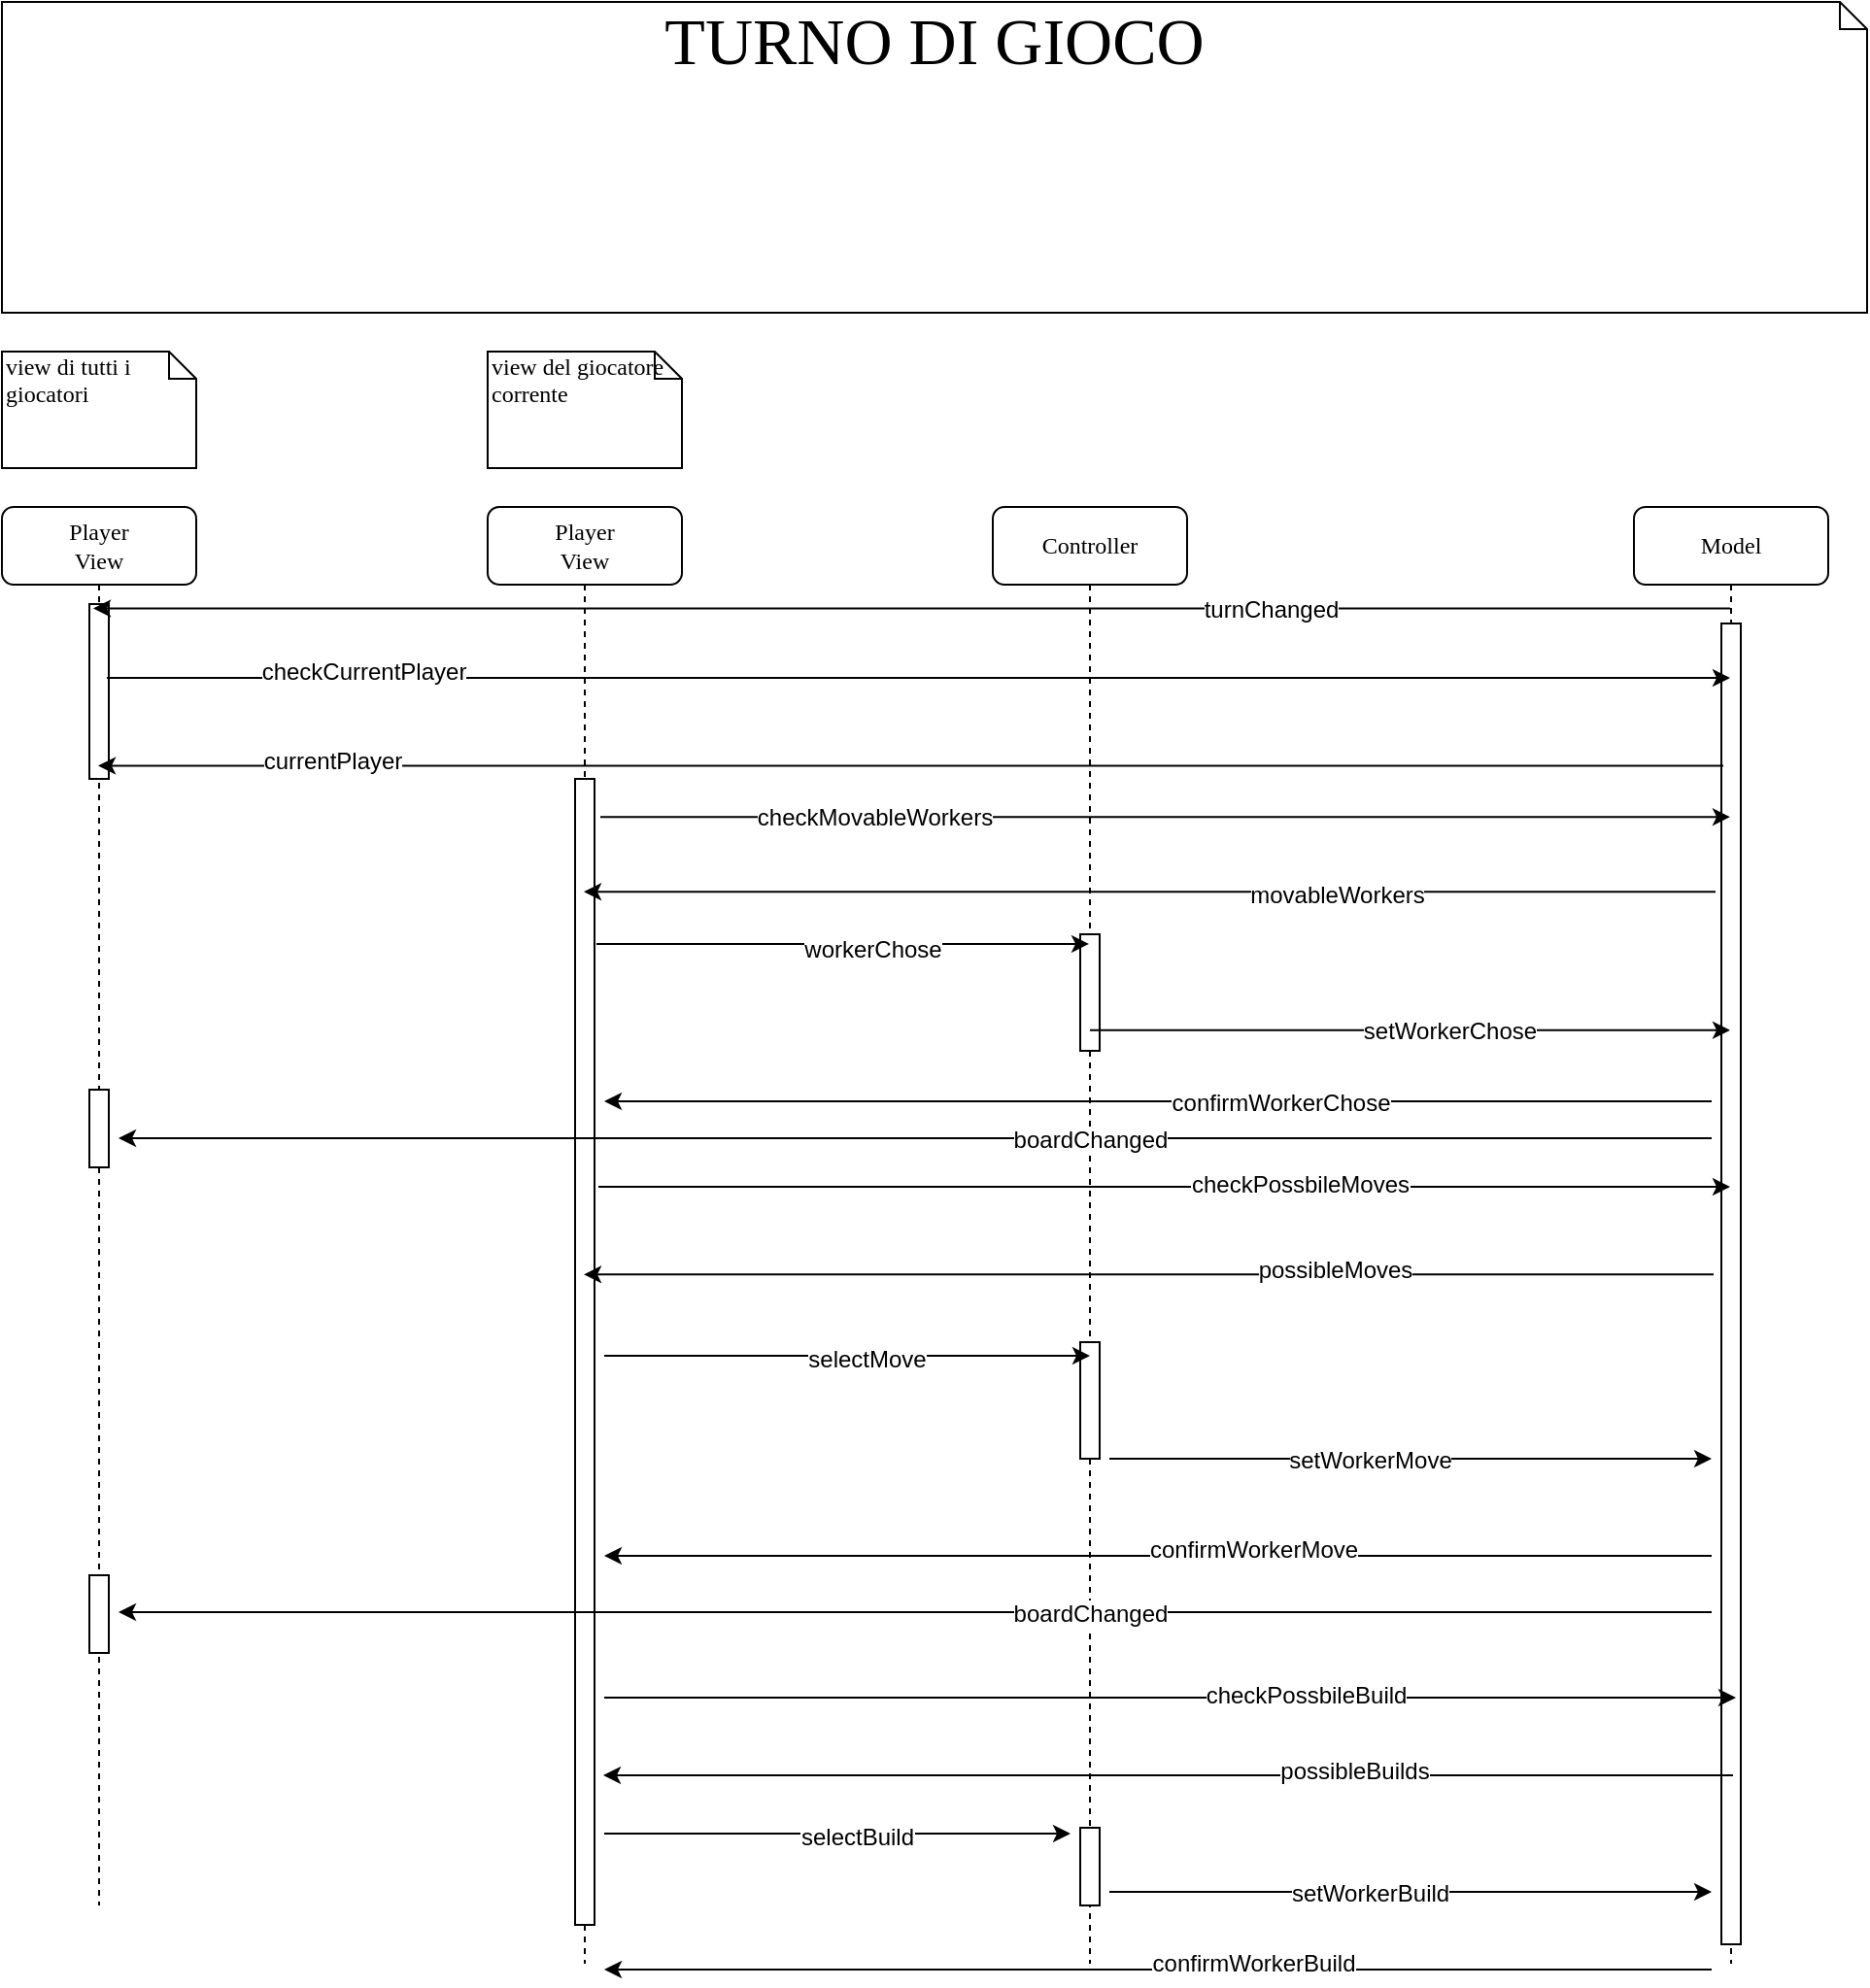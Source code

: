 <mxfile version="12.9.6" type="device"><diagram name="Page-1" id="13e1069c-82ec-6db2-03f1-153e76fe0fe0"><mxGraphModel dx="1422" dy="1641" grid="1" gridSize="10" guides="1" tooltips="1" connect="1" arrows="1" fold="1" page="1" pageScale="1" pageWidth="1100" pageHeight="850" background="#ffffff" math="0" shadow="0"><root><mxCell id="0"/><mxCell id="1" parent="0"/><mxCell id="7baba1c4bc27f4b0-2" value="Controller" style="shape=umlLifeline;perimeter=lifelinePerimeter;whiteSpace=wrap;html=1;container=1;collapsible=0;recursiveResize=0;outlineConnect=0;rounded=1;shadow=0;comic=0;labelBackgroundColor=none;strokeWidth=1;fontFamily=Verdana;fontSize=12;align=center;allowArrows=0;connectable=0;" parent="1" vertex="1"><mxGeometry x="550" y="70" width="100" height="750" as="geometry"/></mxCell><mxCell id="7baba1c4bc27f4b0-10" value="" style="html=1;points=[];perimeter=orthogonalPerimeter;rounded=0;shadow=0;comic=0;labelBackgroundColor=none;strokeWidth=1;fontFamily=Verdana;fontSize=12;align=center;connectable=0;" parent="7baba1c4bc27f4b0-2" vertex="1"><mxGeometry x="45" y="220" width="10" height="60" as="geometry"/></mxCell><mxCell id="tOMZ6gB8RtuER8Z842BW-47" value="" style="html=1;points=[];perimeter=orthogonalPerimeter;rounded=0;shadow=0;comic=0;labelBackgroundColor=none;strokeWidth=1;fontFamily=Verdana;fontSize=12;align=center;connectable=0;" vertex="1" parent="7baba1c4bc27f4b0-2"><mxGeometry x="45" y="430" width="10" height="60" as="geometry"/></mxCell><mxCell id="tOMZ6gB8RtuER8Z842BW-48" value="" style="html=1;points=[];perimeter=orthogonalPerimeter;rounded=0;shadow=0;comic=0;labelBackgroundColor=none;strokeWidth=1;fontFamily=Verdana;fontSize=12;align=center;connectable=0;" vertex="1" parent="7baba1c4bc27f4b0-2"><mxGeometry x="45" y="680" width="10" height="40" as="geometry"/></mxCell><mxCell id="7baba1c4bc27f4b0-3" value="&lt;div&gt;Model&lt;/div&gt;" style="shape=umlLifeline;perimeter=lifelinePerimeter;whiteSpace=wrap;html=1;container=1;collapsible=0;recursiveResize=0;outlineConnect=0;rounded=1;shadow=0;comic=0;labelBackgroundColor=none;strokeWidth=1;fontFamily=Verdana;fontSize=12;align=center;connectable=0;allowArrows=0;" parent="1" vertex="1"><mxGeometry x="880" y="70" width="100" height="750" as="geometry"/></mxCell><mxCell id="7baba1c4bc27f4b0-13" value="" style="html=1;points=[];perimeter=orthogonalPerimeter;rounded=0;shadow=0;comic=0;labelBackgroundColor=none;strokeWidth=1;fontFamily=Verdana;fontSize=12;align=center;connectable=0;allowArrows=0;" parent="7baba1c4bc27f4b0-3" vertex="1"><mxGeometry x="45" y="60" width="10" height="680" as="geometry"/></mxCell><mxCell id="7baba1c4bc27f4b0-8" value="Player&lt;div&gt;View&lt;/div&gt;" style="shape=umlLifeline;perimeter=lifelinePerimeter;whiteSpace=wrap;html=1;container=1;collapsible=0;recursiveResize=0;outlineConnect=0;rounded=1;shadow=0;comic=0;labelBackgroundColor=none;strokeWidth=1;fontFamily=Verdana;fontSize=12;align=center;connectable=0;allowArrows=0;" parent="1" vertex="1"><mxGeometry x="290" y="70" width="100" height="750" as="geometry"/></mxCell><mxCell id="7baba1c4bc27f4b0-9" value="" style="html=1;points=[];perimeter=orthogonalPerimeter;rounded=0;shadow=0;comic=0;labelBackgroundColor=none;strokeWidth=1;fontFamily=Verdana;fontSize=12;align=center;connectable=0;allowArrows=0;" parent="7baba1c4bc27f4b0-8" vertex="1"><mxGeometry x="45" y="140" width="10" height="590" as="geometry"/></mxCell><mxCell id="7baba1c4bc27f4b0-40" value="view del giocatore corrente" style="shape=note;whiteSpace=wrap;html=1;size=14;verticalAlign=top;align=left;spacingTop=-6;rounded=0;shadow=0;comic=0;labelBackgroundColor=none;strokeWidth=1;fontFamily=Verdana;fontSize=12" parent="1" vertex="1"><mxGeometry x="290" y="-10" width="100" height="60" as="geometry"/></mxCell><mxCell id="tOMZ6gB8RtuER8Z842BW-2" value="Player&lt;div&gt;View&lt;/div&gt;" style="shape=umlLifeline;perimeter=lifelinePerimeter;whiteSpace=wrap;html=1;container=1;collapsible=0;recursiveResize=0;outlineConnect=0;rounded=1;shadow=0;comic=0;labelBackgroundColor=none;strokeWidth=1;fontFamily=Verdana;fontSize=12;align=center;connectable=0;allowArrows=0;" vertex="1" parent="1"><mxGeometry x="40" y="70" width="100" height="720" as="geometry"/></mxCell><mxCell id="tOMZ6gB8RtuER8Z842BW-3" value="" style="html=1;points=[];perimeter=orthogonalPerimeter;rounded=0;shadow=0;comic=0;labelBackgroundColor=none;strokeWidth=1;fontFamily=Verdana;fontSize=12;align=center;connectable=0;allowArrows=0;" vertex="1" parent="tOMZ6gB8RtuER8Z842BW-2"><mxGeometry x="45" y="50" width="10" height="90" as="geometry"/></mxCell><mxCell id="tOMZ6gB8RtuER8Z842BW-46" value="" style="html=1;points=[];perimeter=orthogonalPerimeter;rounded=0;shadow=0;comic=0;labelBackgroundColor=none;strokeWidth=1;fontFamily=Verdana;fontSize=12;align=center;connectable=0;allowArrows=0;" vertex="1" parent="tOMZ6gB8RtuER8Z842BW-2"><mxGeometry x="45" y="300" width="10" height="40" as="geometry"/></mxCell><mxCell id="tOMZ6gB8RtuER8Z842BW-53" value="" style="html=1;points=[];perimeter=orthogonalPerimeter;rounded=0;shadow=0;comic=0;labelBackgroundColor=none;strokeWidth=1;fontFamily=Verdana;fontSize=12;align=center;connectable=0;allowArrows=0;" vertex="1" parent="tOMZ6gB8RtuER8Z842BW-2"><mxGeometry x="45" y="550" width="10" height="40" as="geometry"/></mxCell><mxCell id="tOMZ6gB8RtuER8Z842BW-4" value="&lt;div&gt;view di tutti i giocatori&lt;/div&gt;&lt;div&gt;&lt;br&gt;&lt;/div&gt;" style="shape=note;whiteSpace=wrap;html=1;size=14;verticalAlign=top;align=left;spacingTop=-6;rounded=0;shadow=0;comic=0;labelBackgroundColor=none;strokeWidth=1;fontFamily=Verdana;fontSize=12" vertex="1" parent="1"><mxGeometry x="40" y="-10" width="100" height="60" as="geometry"/></mxCell><mxCell id="tOMZ6gB8RtuER8Z842BW-5" value="&lt;div align=&quot;center&quot;&gt;&lt;font style=&quot;font-size: 34px&quot;&gt;TURNO DI GIOCO&lt;/font&gt;&lt;/div&gt;" style="shape=note;whiteSpace=wrap;html=1;size=14;verticalAlign=top;align=center;spacingTop=-6;rounded=0;shadow=0;comic=0;labelBackgroundColor=none;strokeWidth=1;fontFamily=Verdana;fontSize=12" vertex="1" parent="1"><mxGeometry x="40" y="-190" width="960" height="160" as="geometry"/></mxCell><mxCell id="tOMZ6gB8RtuER8Z842BW-6" value="" style="endArrow=classic;html=1;entryX=0.2;entryY=0.025;entryDx=0;entryDy=0;entryPerimeter=0;" edge="1" parent="1" source="7baba1c4bc27f4b0-3" target="tOMZ6gB8RtuER8Z842BW-3"><mxGeometry width="50" height="50" relative="1" as="geometry"><mxPoint x="400" y="180" as="sourcePoint"/><mxPoint x="420" y="130" as="targetPoint"/></mxGeometry></mxCell><mxCell id="tOMZ6gB8RtuER8Z842BW-7" value="turnChanged" style="text;html=1;align=center;verticalAlign=middle;resizable=0;points=[];labelBackgroundColor=#ffffff;" vertex="1" connectable="0" parent="tOMZ6gB8RtuER8Z842BW-6"><mxGeometry x="-0.436" relative="1" as="geometry"><mxPoint x="1" as="offset"/></mxGeometry></mxCell><mxCell id="tOMZ6gB8RtuER8Z842BW-8" value="" style="endArrow=classic;html=1;exitX=0.9;exitY=0.3;exitDx=0;exitDy=0;exitPerimeter=0;" edge="1" parent="1"><mxGeometry width="50" height="50" relative="1" as="geometry"><mxPoint x="94" y="158" as="sourcePoint"/><mxPoint x="929.5" y="158" as="targetPoint"/></mxGeometry></mxCell><mxCell id="tOMZ6gB8RtuER8Z842BW-10" value="checkCurrentPlayer" style="text;html=1;align=center;verticalAlign=middle;resizable=0;points=[];labelBackgroundColor=#ffffff;" vertex="1" connectable="0" parent="tOMZ6gB8RtuER8Z842BW-8"><mxGeometry x="-0.684" y="3" relative="1" as="geometry"><mxPoint as="offset"/></mxGeometry></mxCell><mxCell id="tOMZ6gB8RtuER8Z842BW-9" value="" style="endArrow=classic;html=1;exitX=0.1;exitY=0.273;exitDx=0;exitDy=0;exitPerimeter=0;" edge="1" parent="1"><mxGeometry width="50" height="50" relative="1" as="geometry"><mxPoint x="926" y="203.23" as="sourcePoint"/><mxPoint x="89.5" y="203.23" as="targetPoint"/></mxGeometry></mxCell><mxCell id="tOMZ6gB8RtuER8Z842BW-11" value="&lt;div&gt;currentPlayer&lt;/div&gt;" style="text;html=1;align=center;verticalAlign=middle;resizable=0;points=[];labelBackgroundColor=#ffffff;" vertex="1" connectable="0" parent="tOMZ6gB8RtuER8Z842BW-9"><mxGeometry x="-0.66" y="-2" relative="1" as="geometry"><mxPoint x="-574" as="offset"/></mxGeometry></mxCell><mxCell id="tOMZ6gB8RtuER8Z842BW-12" value="" style="endArrow=classic;html=1;exitX=1.3;exitY=0.047;exitDx=0;exitDy=0;exitPerimeter=0;" edge="1" parent="1"><mxGeometry width="50" height="50" relative="1" as="geometry"><mxPoint x="348" y="229.57" as="sourcePoint"/><mxPoint x="929.5" y="229.57" as="targetPoint"/></mxGeometry></mxCell><mxCell id="tOMZ6gB8RtuER8Z842BW-14" value="checkMovableWorkers" style="text;html=1;align=center;verticalAlign=middle;resizable=0;points=[];labelBackgroundColor=#ffffff;" vertex="1" connectable="0" parent="tOMZ6gB8RtuER8Z842BW-12"><mxGeometry x="-0.515" relative="1" as="geometry"><mxPoint as="offset"/></mxGeometry></mxCell><mxCell id="tOMZ6gB8RtuER8Z842BW-15" value="" style="endArrow=classic;html=1;exitX=-0.3;exitY=0.512;exitDx=0;exitDy=0;exitPerimeter=0;" edge="1" parent="1"><mxGeometry width="50" height="50" relative="1" as="geometry"><mxPoint x="922" y="268.12" as="sourcePoint"/><mxPoint x="339.5" y="268.12" as="targetPoint"/></mxGeometry></mxCell><mxCell id="tOMZ6gB8RtuER8Z842BW-16" value="movableWorkers" style="text;html=1;align=center;verticalAlign=middle;resizable=0;points=[];labelBackgroundColor=#ffffff;" vertex="1" connectable="0" parent="tOMZ6gB8RtuER8Z842BW-15"><mxGeometry x="-0.331" y="2" relative="1" as="geometry"><mxPoint as="offset"/></mxGeometry></mxCell><mxCell id="tOMZ6gB8RtuER8Z842BW-17" value="" style="endArrow=classic;html=1;exitX=1.1;exitY=0.493;exitDx=0;exitDy=0;exitPerimeter=0;" edge="1" parent="1"><mxGeometry width="50" height="50" relative="1" as="geometry"><mxPoint x="346" y="294.95" as="sourcePoint"/><mxPoint x="599.5" y="294.95" as="targetPoint"/></mxGeometry></mxCell><mxCell id="tOMZ6gB8RtuER8Z842BW-18" value="workerChose" style="text;html=1;align=center;verticalAlign=middle;resizable=0;points=[];labelBackgroundColor=#ffffff;" vertex="1" connectable="0" parent="tOMZ6gB8RtuER8Z842BW-17"><mxGeometry x="0.12" y="-3" relative="1" as="geometry"><mxPoint as="offset"/></mxGeometry></mxCell><mxCell id="tOMZ6gB8RtuER8Z842BW-19" value="" style="endArrow=classic;html=1;exitX=0.5;exitY=0.491;exitDx=0;exitDy=0;exitPerimeter=0;" edge="1" parent="1"><mxGeometry width="50" height="50" relative="1" as="geometry"><mxPoint x="600" y="339.4" as="sourcePoint"/><mxPoint x="929.5" y="339.4" as="targetPoint"/></mxGeometry></mxCell><mxCell id="tOMZ6gB8RtuER8Z842BW-23" value="setWorkerChose" style="text;html=1;align=center;verticalAlign=middle;resizable=0;points=[];labelBackgroundColor=#ffffff;" vertex="1" connectable="0" parent="tOMZ6gB8RtuER8Z842BW-19"><mxGeometry x="0.123" relative="1" as="geometry"><mxPoint as="offset"/></mxGeometry></mxCell><mxCell id="tOMZ6gB8RtuER8Z842BW-21" value="" style="endArrow=classic;html=1;exitX=1.2;exitY=0.9;exitDx=0;exitDy=0;exitPerimeter=0;" edge="1" parent="1"><mxGeometry width="50" height="50" relative="1" as="geometry"><mxPoint x="347" y="420" as="sourcePoint"/><mxPoint x="929.5" y="420" as="targetPoint"/></mxGeometry></mxCell><mxCell id="tOMZ6gB8RtuER8Z842BW-26" value="&lt;div&gt;checkPossbileMoves&lt;/div&gt;" style="text;html=1;align=center;verticalAlign=middle;resizable=0;points=[];labelBackgroundColor=#ffffff;" vertex="1" connectable="0" parent="tOMZ6gB8RtuER8Z842BW-21"><mxGeometry x="0.239" y="1" relative="1" as="geometry"><mxPoint as="offset"/></mxGeometry></mxCell><mxCell id="tOMZ6gB8RtuER8Z842BW-24" value="" style="endArrow=classic;html=1;" edge="1" parent="1"><mxGeometry width="50" height="50" relative="1" as="geometry"><mxPoint x="920" y="376" as="sourcePoint"/><mxPoint x="350" y="376" as="targetPoint"/></mxGeometry></mxCell><mxCell id="tOMZ6gB8RtuER8Z842BW-25" value="confirmWorkerChose" style="text;html=1;align=center;verticalAlign=middle;resizable=0;points=[];labelBackgroundColor=#ffffff;" vertex="1" connectable="0" parent="tOMZ6gB8RtuER8Z842BW-24"><mxGeometry x="-0.22" y="1" relative="1" as="geometry"><mxPoint as="offset"/></mxGeometry></mxCell><mxCell id="tOMZ6gB8RtuER8Z842BW-27" value="" style="endArrow=classic;html=1;exitX=-0.4;exitY=0.665;exitDx=0;exitDy=0;exitPerimeter=0;" edge="1" parent="1"><mxGeometry width="50" height="50" relative="1" as="geometry"><mxPoint x="921" y="465.15" as="sourcePoint"/><mxPoint x="339.5" y="465.15" as="targetPoint"/></mxGeometry></mxCell><mxCell id="tOMZ6gB8RtuER8Z842BW-28" value="&lt;div&gt;possibleMoves&lt;/div&gt;" style="text;html=1;align=center;verticalAlign=middle;resizable=0;points=[];labelBackgroundColor=#ffffff;" vertex="1" connectable="0" parent="tOMZ6gB8RtuER8Z842BW-27"><mxGeometry x="-0.329" y="-2" relative="1" as="geometry"><mxPoint as="offset"/></mxGeometry></mxCell><mxCell id="tOMZ6gB8RtuER8Z842BW-29" value="" style="endArrow=classic;html=1;" edge="1" parent="1"><mxGeometry width="50" height="50" relative="1" as="geometry"><mxPoint x="350" y="507" as="sourcePoint"/><mxPoint x="600" y="507" as="targetPoint"/></mxGeometry></mxCell><mxCell id="tOMZ6gB8RtuER8Z842BW-30" value="selectMove" style="text;html=1;align=center;verticalAlign=middle;resizable=0;points=[];labelBackgroundColor=#ffffff;" vertex="1" connectable="0" parent="tOMZ6gB8RtuER8Z842BW-29"><mxGeometry x="0.078" y="-2" relative="1" as="geometry"><mxPoint as="offset"/></mxGeometry></mxCell><mxCell id="tOMZ6gB8RtuER8Z842BW-31" value="" style="endArrow=classic;html=1;" edge="1" parent="1"><mxGeometry width="50" height="50" relative="1" as="geometry"><mxPoint x="610" y="560" as="sourcePoint"/><mxPoint x="920" y="560" as="targetPoint"/></mxGeometry></mxCell><mxCell id="tOMZ6gB8RtuER8Z842BW-32" value="&lt;div&gt;setWorkerMove&lt;/div&gt;" style="text;html=1;align=center;verticalAlign=middle;resizable=0;points=[];labelBackgroundColor=#ffffff;" vertex="1" connectable="0" parent="tOMZ6gB8RtuER8Z842BW-31"><mxGeometry x="-0.136" y="-1" relative="1" as="geometry"><mxPoint as="offset"/></mxGeometry></mxCell><mxCell id="tOMZ6gB8RtuER8Z842BW-33" value="" style="endArrow=classic;html=1;" edge="1" parent="1"><mxGeometry width="50" height="50" relative="1" as="geometry"><mxPoint x="920" y="610" as="sourcePoint"/><mxPoint x="350" y="610" as="targetPoint"/></mxGeometry></mxCell><mxCell id="tOMZ6gB8RtuER8Z842BW-34" value="confirmWorkerMove" style="text;html=1;align=center;verticalAlign=middle;resizable=0;points=[];labelBackgroundColor=#ffffff;" vertex="1" connectable="0" parent="tOMZ6gB8RtuER8Z842BW-33"><mxGeometry x="-0.172" y="-3" relative="1" as="geometry"><mxPoint as="offset"/></mxGeometry></mxCell><mxCell id="tOMZ6gB8RtuER8Z842BW-35" value="" style="endArrow=classic;html=1;exitX=1.2;exitY=0.9;exitDx=0;exitDy=0;exitPerimeter=0;" edge="1" parent="1"><mxGeometry width="50" height="50" relative="1" as="geometry"><mxPoint x="350" y="683" as="sourcePoint"/><mxPoint x="932.5" y="683" as="targetPoint"/></mxGeometry></mxCell><mxCell id="tOMZ6gB8RtuER8Z842BW-36" value="&lt;div&gt;checkPossbileBuild&lt;/div&gt;" style="text;html=1;align=center;verticalAlign=middle;resizable=0;points=[];labelBackgroundColor=#ffffff;" vertex="1" connectable="0" parent="tOMZ6gB8RtuER8Z842BW-35"><mxGeometry x="0.239" y="1" relative="1" as="geometry"><mxPoint as="offset"/></mxGeometry></mxCell><mxCell id="tOMZ6gB8RtuER8Z842BW-37" value="" style="endArrow=classic;html=1;exitX=-0.4;exitY=0.665;exitDx=0;exitDy=0;exitPerimeter=0;" edge="1" parent="1"><mxGeometry width="50" height="50" relative="1" as="geometry"><mxPoint x="931" y="723.0" as="sourcePoint"/><mxPoint x="349.5" y="723.0" as="targetPoint"/></mxGeometry></mxCell><mxCell id="tOMZ6gB8RtuER8Z842BW-38" value="&lt;div&gt;possibleBuilds&lt;/div&gt;" style="text;html=1;align=center;verticalAlign=middle;resizable=0;points=[];labelBackgroundColor=#ffffff;" vertex="1" connectable="0" parent="tOMZ6gB8RtuER8Z842BW-37"><mxGeometry x="-0.329" y="-2" relative="1" as="geometry"><mxPoint as="offset"/></mxGeometry></mxCell><mxCell id="tOMZ6gB8RtuER8Z842BW-39" value="" style="endArrow=classic;html=1;" edge="1" parent="1"><mxGeometry width="50" height="50" relative="1" as="geometry"><mxPoint x="350" y="753" as="sourcePoint"/><mxPoint x="590" y="753" as="targetPoint"/></mxGeometry></mxCell><mxCell id="tOMZ6gB8RtuER8Z842BW-40" value="selectBuild" style="text;html=1;align=center;verticalAlign=middle;resizable=0;points=[];labelBackgroundColor=#ffffff;" vertex="1" connectable="0" parent="tOMZ6gB8RtuER8Z842BW-39"><mxGeometry x="0.078" y="-2" relative="1" as="geometry"><mxPoint as="offset"/></mxGeometry></mxCell><mxCell id="tOMZ6gB8RtuER8Z842BW-42" value="" style="endArrow=classic;html=1;" edge="1" parent="1"><mxGeometry width="50" height="50" relative="1" as="geometry"><mxPoint x="610" y="783" as="sourcePoint"/><mxPoint x="920" y="783" as="targetPoint"/></mxGeometry></mxCell><mxCell id="tOMZ6gB8RtuER8Z842BW-43" value="&lt;div&gt;setWorkerBuild&lt;/div&gt;" style="text;html=1;align=center;verticalAlign=middle;resizable=0;points=[];labelBackgroundColor=#ffffff;" vertex="1" connectable="0" parent="tOMZ6gB8RtuER8Z842BW-42"><mxGeometry x="-0.136" y="-1" relative="1" as="geometry"><mxPoint as="offset"/></mxGeometry></mxCell><mxCell id="tOMZ6gB8RtuER8Z842BW-44" value="" style="endArrow=classic;html=1;" edge="1" parent="1"><mxGeometry width="50" height="50" relative="1" as="geometry"><mxPoint x="920" y="823" as="sourcePoint"/><mxPoint x="350" y="823" as="targetPoint"/></mxGeometry></mxCell><mxCell id="tOMZ6gB8RtuER8Z842BW-45" value="confirmWorkerBuild" style="text;html=1;align=center;verticalAlign=middle;resizable=0;points=[];labelBackgroundColor=#ffffff;" vertex="1" connectable="0" parent="tOMZ6gB8RtuER8Z842BW-44"><mxGeometry x="-0.172" y="-3" relative="1" as="geometry"><mxPoint as="offset"/></mxGeometry></mxCell><mxCell id="tOMZ6gB8RtuER8Z842BW-49" value="" style="endArrow=classic;html=1;" edge="1" parent="1"><mxGeometry width="50" height="50" relative="1" as="geometry"><mxPoint x="920" y="395" as="sourcePoint"/><mxPoint x="100" y="395" as="targetPoint"/></mxGeometry></mxCell><mxCell id="tOMZ6gB8RtuER8Z842BW-50" value="boardChanged" style="text;html=1;align=center;verticalAlign=middle;resizable=0;points=[];labelBackgroundColor=#ffffff;" vertex="1" connectable="0" parent="tOMZ6gB8RtuER8Z842BW-49"><mxGeometry x="-0.22" y="1" relative="1" as="geometry"><mxPoint as="offset"/></mxGeometry></mxCell><mxCell id="tOMZ6gB8RtuER8Z842BW-51" value="" style="endArrow=classic;html=1;" edge="1" parent="1"><mxGeometry width="50" height="50" relative="1" as="geometry"><mxPoint x="920" y="639" as="sourcePoint"/><mxPoint x="100" y="639" as="targetPoint"/></mxGeometry></mxCell><mxCell id="tOMZ6gB8RtuER8Z842BW-52" value="boardChanged" style="text;html=1;align=center;verticalAlign=middle;resizable=0;points=[];labelBackgroundColor=#ffffff;" vertex="1" connectable="0" parent="tOMZ6gB8RtuER8Z842BW-51"><mxGeometry x="-0.22" y="1" relative="1" as="geometry"><mxPoint as="offset"/></mxGeometry></mxCell></root></mxGraphModel></diagram></mxfile>